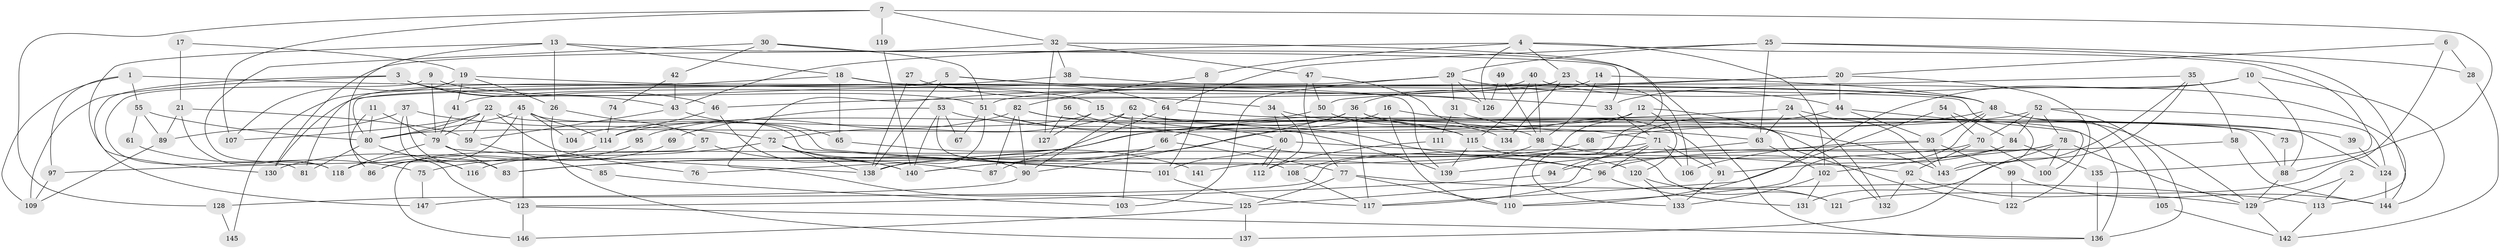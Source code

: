 // Generated by graph-tools (version 1.1) at 2025/11/02/27/25 16:11:23]
// undirected, 147 vertices, 294 edges
graph export_dot {
graph [start="1"]
  node [color=gray90,style=filled];
  1;
  2;
  3;
  4;
  5;
  6;
  7;
  8;
  9;
  10;
  11;
  12;
  13;
  14;
  15;
  16;
  17;
  18;
  19;
  20;
  21;
  22;
  23;
  24;
  25;
  26;
  27;
  28;
  29;
  30;
  31;
  32;
  33;
  34;
  35;
  36;
  37;
  38;
  39;
  40;
  41;
  42;
  43;
  44;
  45;
  46;
  47;
  48;
  49;
  50;
  51;
  52;
  53;
  54;
  55;
  56;
  57;
  58;
  59;
  60;
  61;
  62;
  63;
  64;
  65;
  66;
  67;
  68;
  69;
  70;
  71;
  72;
  73;
  74;
  75;
  76;
  77;
  78;
  79;
  80;
  81;
  82;
  83;
  84;
  85;
  86;
  87;
  88;
  89;
  90;
  91;
  92;
  93;
  94;
  95;
  96;
  97;
  98;
  99;
  100;
  101;
  102;
  103;
  104;
  105;
  106;
  107;
  108;
  109;
  110;
  111;
  112;
  113;
  114;
  115;
  116;
  117;
  118;
  119;
  120;
  121;
  122;
  123;
  124;
  125;
  126;
  127;
  128;
  129;
  130;
  131;
  132;
  133;
  134;
  135;
  136;
  137;
  138;
  139;
  140;
  141;
  142;
  143;
  144;
  145;
  146;
  147;
  1 -- 109;
  1 -- 126;
  1 -- 55;
  1 -- 97;
  2 -- 129;
  2 -- 113;
  3 -- 109;
  3 -- 46;
  3 -- 15;
  3 -- 43;
  3 -- 147;
  4 -- 135;
  4 -- 102;
  4 -- 8;
  4 -- 23;
  4 -- 43;
  4 -- 126;
  5 -- 33;
  5 -- 48;
  5 -- 81;
  5 -- 138;
  6 -- 28;
  6 -- 20;
  6 -- 121;
  7 -- 107;
  7 -- 32;
  7 -- 88;
  7 -- 119;
  7 -- 128;
  8 -- 101;
  8 -- 82;
  9 -- 81;
  9 -- 79;
  9 -- 51;
  10 -- 110;
  10 -- 88;
  10 -- 33;
  10 -- 144;
  11 -- 79;
  11 -- 80;
  11 -- 86;
  12 -- 80;
  12 -- 132;
  12 -- 110;
  12 -- 120;
  13 -- 33;
  13 -- 123;
  13 -- 18;
  13 -- 26;
  13 -- 130;
  14 -- 36;
  14 -- 48;
  14 -- 98;
  15 -- 88;
  15 -- 63;
  15 -- 104;
  15 -- 127;
  16 -- 110;
  16 -- 83;
  16 -- 39;
  17 -- 21;
  17 -- 19;
  18 -- 139;
  18 -- 64;
  18 -- 65;
  18 -- 145;
  19 -- 41;
  19 -- 143;
  19 -- 26;
  19 -- 107;
  20 -- 44;
  20 -- 50;
  20 -- 122;
  20 -- 125;
  21 -- 89;
  21 -- 118;
  21 -- 59;
  22 -- 59;
  22 -- 101;
  22 -- 76;
  22 -- 79;
  22 -- 80;
  22 -- 107;
  23 -- 46;
  23 -- 106;
  23 -- 134;
  24 -- 143;
  24 -- 63;
  24 -- 116;
  24 -- 132;
  25 -- 63;
  25 -- 29;
  25 -- 28;
  25 -- 64;
  25 -- 113;
  26 -- 57;
  26 -- 137;
  27 -- 138;
  27 -- 34;
  28 -- 142;
  29 -- 44;
  29 -- 80;
  29 -- 31;
  29 -- 103;
  29 -- 126;
  30 -- 136;
  30 -- 51;
  30 -- 42;
  30 -- 118;
  31 -- 143;
  31 -- 111;
  32 -- 38;
  32 -- 47;
  32 -- 127;
  32 -- 130;
  32 -- 133;
  33 -- 71;
  34 -- 60;
  34 -- 115;
  34 -- 112;
  35 -- 131;
  35 -- 51;
  35 -- 58;
  35 -- 143;
  36 -- 66;
  36 -- 90;
  36 -- 71;
  36 -- 117;
  36 -- 136;
  37 -- 83;
  37 -- 72;
  37 -- 89;
  37 -- 116;
  38 -- 130;
  38 -- 48;
  39 -- 124;
  40 -- 115;
  40 -- 98;
  40 -- 41;
  40 -- 144;
  41 -- 79;
  42 -- 43;
  42 -- 74;
  43 -- 59;
  43 -- 65;
  44 -- 100;
  44 -- 93;
  44 -- 94;
  45 -- 123;
  45 -- 80;
  45 -- 86;
  45 -- 101;
  45 -- 104;
  45 -- 114;
  46 -- 140;
  46 -- 114;
  47 -- 77;
  47 -- 91;
  47 -- 50;
  48 -- 93;
  48 -- 129;
  48 -- 68;
  48 -- 105;
  48 -- 110;
  49 -- 98;
  49 -- 126;
  50 -- 114;
  50 -- 134;
  51 -- 138;
  51 -- 60;
  51 -- 67;
  51 -- 115;
  52 -- 136;
  52 -- 124;
  52 -- 70;
  52 -- 78;
  52 -- 84;
  52 -- 140;
  53 -- 140;
  53 -- 96;
  53 -- 67;
  53 -- 69;
  53 -- 108;
  54 -- 84;
  54 -- 117;
  54 -- 70;
  55 -- 80;
  55 -- 61;
  55 -- 89;
  56 -- 127;
  56 -- 96;
  57 -- 140;
  57 -- 146;
  58 -- 144;
  58 -- 96;
  59 -- 85;
  60 -- 112;
  60 -- 112;
  60 -- 92;
  60 -- 101;
  61 -- 75;
  62 -- 90;
  62 -- 72;
  62 -- 103;
  62 -- 122;
  62 -- 124;
  63 -- 139;
  63 -- 102;
  64 -- 66;
  64 -- 73;
  64 -- 87;
  65 -- 141;
  66 -- 77;
  66 -- 76;
  66 -- 140;
  68 -- 108;
  69 -- 86;
  70 -- 92;
  70 -- 100;
  70 -- 138;
  71 -- 96;
  71 -- 83;
  71 -- 91;
  71 -- 106;
  71 -- 125;
  72 -- 87;
  72 -- 138;
  72 -- 75;
  72 -- 90;
  73 -- 88;
  74 -- 114;
  75 -- 147;
  77 -- 125;
  77 -- 110;
  77 -- 113;
  78 -- 137;
  78 -- 94;
  78 -- 100;
  78 -- 129;
  78 -- 147;
  79 -- 138;
  79 -- 83;
  79 -- 118;
  80 -- 116;
  80 -- 81;
  82 -- 98;
  82 -- 87;
  82 -- 90;
  82 -- 95;
  82 -- 139;
  84 -- 91;
  84 -- 102;
  84 -- 135;
  85 -- 103;
  88 -- 129;
  89 -- 109;
  90 -- 128;
  91 -- 133;
  92 -- 129;
  92 -- 132;
  93 -- 106;
  93 -- 99;
  93 -- 97;
  93 -- 143;
  94 -- 123;
  95 -- 118;
  96 -- 117;
  96 -- 131;
  97 -- 109;
  98 -- 121;
  98 -- 141;
  99 -- 144;
  99 -- 122;
  101 -- 117;
  102 -- 131;
  102 -- 133;
  105 -- 142;
  108 -- 117;
  111 -- 112;
  113 -- 142;
  114 -- 130;
  115 -- 120;
  115 -- 139;
  119 -- 140;
  120 -- 133;
  120 -- 121;
  123 -- 146;
  123 -- 136;
  124 -- 144;
  125 -- 137;
  125 -- 146;
  128 -- 145;
  129 -- 142;
  135 -- 136;
}
